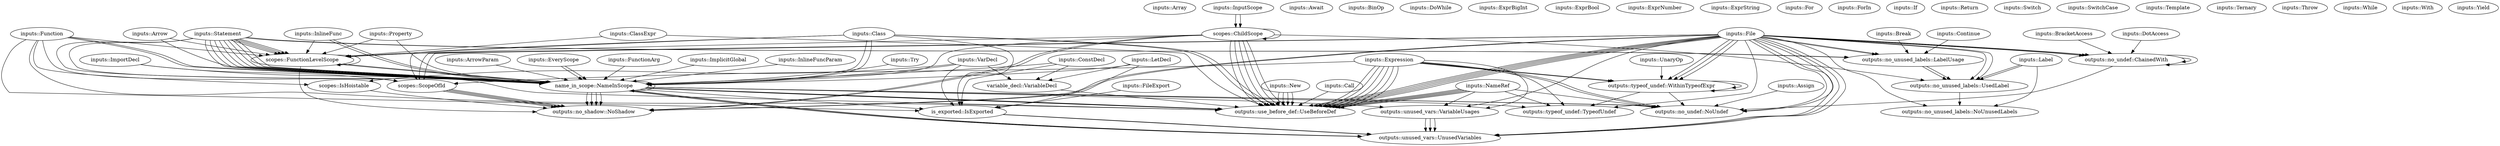 digraph {
    0 [label="inputs::Array"];
    1 [label="inputs::Arrow"];
    2 [label="inputs::ArrowParam"];
    3 [label="inputs::Assign"];
    4 [label="inputs::Await"];
    5 [label="inputs::BinOp"];
    6 [label="inputs::BracketAccess"];
    7 [label="inputs::Break"];
    8 [label="inputs::Call"];
    9 [label="inputs::Class"];
    10 [label="inputs::ClassExpr"];
    11 [label="inputs::ConstDecl"];
    12 [label="inputs::Continue"];
    13 [label="inputs::DoWhile"];
    14 [label="inputs::DotAccess"];
    15 [label="inputs::EveryScope"];
    16 [label="inputs::ExprBigInt"];
    17 [label="inputs::ExprBool"];
    18 [label="inputs::ExprNumber"];
    19 [label="inputs::ExprString"];
    20 [label="inputs::Expression"];
    21 [label="inputs::File"];
    22 [label="inputs::FileExport"];
    23 [label="inputs::For"];
    24 [label="inputs::ForIn"];
    25 [label="inputs::Function"];
    26 [label="inputs::FunctionArg"];
    27 [label="inputs::If"];
    28 [label="inputs::ImplicitGlobal"];
    29 [label="inputs::ImportDecl"];
    30 [label="inputs::InlineFunc"];
    31 [label="inputs::InlineFuncParam"];
    32 [label="inputs::InputScope"];
    33 [label="inputs::Label"];
    34 [label="inputs::LetDecl"];
    35 [label="inputs::NameRef"];
    36 [label="inputs::New"];
    37 [label="inputs::Property"];
    38 [label="inputs::Return"];
    39 [label="inputs::Statement"];
    40 [label="inputs::Switch"];
    41 [label="inputs::SwitchCase"];
    42 [label="inputs::Template"];
    43 [label="inputs::Ternary"];
    44 [label="inputs::Throw"];
    45 [label="inputs::Try"];
    46 [label="inputs::UnaryOp"];
    47 [label="inputs::VarDecl"];
    48 [label="inputs::While"];
    49 [label="inputs::With"];
    50 [label="inputs::Yield"];
    51 [label="is_exported::IsExported"];
    52 [label="name_in_scope::NameInScope"];
    53 [label="outputs::no_shadow::NoShadow"];
    54 [label="outputs::no_undef::ChainedWith"];
    55 [label="outputs::no_undef::NoUndef"];
    56 [label="outputs::no_unused_labels::LabelUsage"];
    57 [label="outputs::no_unused_labels::NoUnusedLabels"];
    58 [label="outputs::no_unused_labels::UsedLabel"];
    59 [label="outputs::typeof_undef::TypeofUndef"];
    60 [label="outputs::typeof_undef::WithinTypeofExpr"];
    61 [label="outputs::unused_vars::UnusedVariables"];
    62 [label="outputs::unused_vars::VariableUsages"];
    63 [label="outputs::use_before_def::UseBeforeDef"];
    64 [label="scopes::ChildScope"];
    65 [label="scopes::FunctionLevelScope"];
    66 [label="scopes::IsHoistable"];
    67 [label="scopes::ScopeOfId"];
    68 [label="variable_decl::VariableDecl"];
    1 -> 52;
    1 -> 65;
    2 -> 52;
    3 -> 55;
    6 -> 54;
    7 -> 56;
    8 -> 63;
    9 -> 51;
    9 -> 52;
    9 -> 52;
    9 -> 63;
    9 -> 63;
    9 -> 65;
    9 -> 67;
    10 -> 63;
    10 -> 65;
    11 -> 51;
    11 -> 52;
    11 -> 68;
    12 -> 56;
    14 -> 54;
    15 -> 52;
    15 -> 52;
    20 -> 55;
    20 -> 55;
    20 -> 59;
    20 -> 60;
    20 -> 60;
    20 -> 62;
    20 -> 63;
    20 -> 63;
    20 -> 63;
    20 -> 63;
    20 -> 63;
    20 -> 63;
    20 -> 67;
    21 -> 53;
    21 -> 53;
    21 -> 54;
    21 -> 54;
    21 -> 54;
    21 -> 55;
    21 -> 55;
    21 -> 56;
    21 -> 56;
    21 -> 57;
    21 -> 58;
    21 -> 58;
    21 -> 59;
    21 -> 60;
    21 -> 60;
    21 -> 60;
    21 -> 61;
    21 -> 61;
    21 -> 61;
    21 -> 62;
    21 -> 63;
    21 -> 63;
    21 -> 63;
    21 -> 63;
    21 -> 63;
    21 -> 65;
    21 -> 67;
    21 -> 67;
    22 -> 51;
    25 -> 51;
    25 -> 52;
    25 -> 52;
    25 -> 63;
    25 -> 65;
    25 -> 66;
    25 -> 67;
    26 -> 52;
    28 -> 52;
    29 -> 52;
    29 -> 67;
    30 -> 52;
    30 -> 52;
    30 -> 65;
    31 -> 52;
    32 -> 64;
    32 -> 64;
    33 -> 57;
    33 -> 58;
    33 -> 58;
    34 -> 51;
    34 -> 52;
    34 -> 68;
    35 -> 55;
    35 -> 59;
    35 -> 62;
    35 -> 63;
    35 -> 63;
    35 -> 63;
    35 -> 63;
    35 -> 63;
    36 -> 63;
    36 -> 63;
    36 -> 63;
    36 -> 63;
    37 -> 52;
    37 -> 65;
    39 -> 52;
    39 -> 52;
    39 -> 52;
    39 -> 52;
    39 -> 52;
    39 -> 52;
    39 -> 52;
    39 -> 52;
    39 -> 56;
    39 -> 56;
    39 -> 63;
    39 -> 65;
    39 -> 65;
    39 -> 65;
    39 -> 65;
    39 -> 67;
    45 -> 52;
    46 -> 60;
    47 -> 51;
    47 -> 52;
    47 -> 66;
    47 -> 68;
    51 -> 61;
    51 -> 61;
    52 -> 51;
    52 -> 52;
    52 -> 53;
    52 -> 53;
    52 -> 53;
    52 -> 53;
    52 -> 55;
    52 -> 55;
    52 -> 59;
    52 -> 61;
    52 -> 61;
    52 -> 61;
    52 -> 62;
    52 -> 63;
    52 -> 63;
    52 -> 63;
    52 -> 63;
    54 -> 54;
    54 -> 54;
    54 -> 55;
    56 -> 58;
    56 -> 58;
    58 -> 57;
    60 -> 55;
    60 -> 59;
    60 -> 60;
    60 -> 60;
    62 -> 61;
    62 -> 61;
    62 -> 61;
    64 -> 52;
    64 -> 53;
    64 -> 53;
    64 -> 58;
    64 -> 63;
    64 -> 63;
    64 -> 63;
    64 -> 63;
    64 -> 63;
    64 -> 64;
    64 -> 65;
    65 -> 52;
    65 -> 52;
    65 -> 53;
    65 -> 65;
    66 -> 53;
    67 -> 53;
    67 -> 53;
    67 -> 53;
    67 -> 53;
    68 -> 63;
}